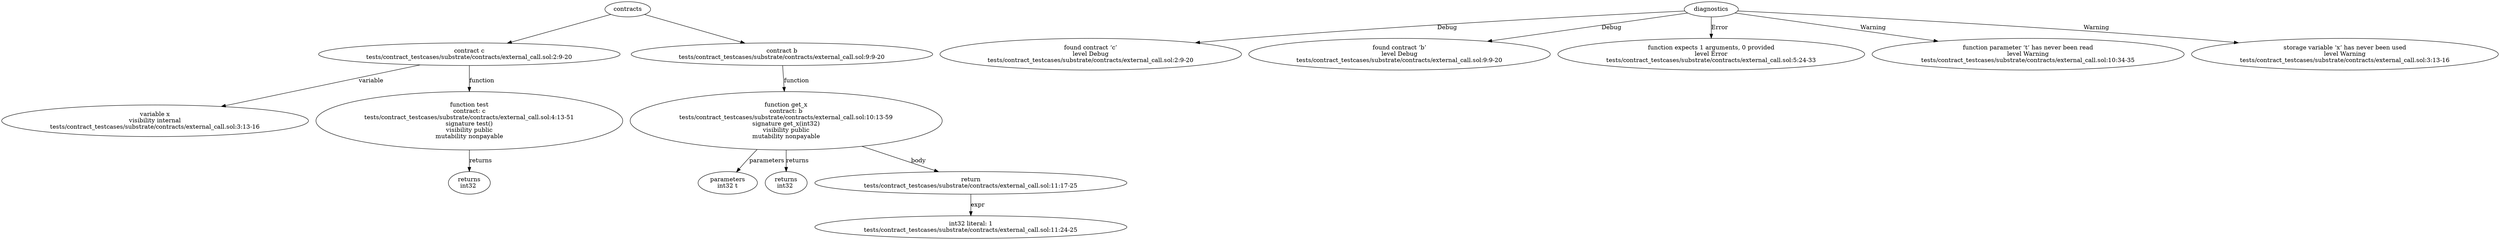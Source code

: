strict digraph "tests/contract_testcases/substrate/contracts/external_call.sol" {
	contract [label="contract c\ntests/contract_testcases/substrate/contracts/external_call.sol:2:9-20"]
	var [label="variable x\nvisibility internal\ntests/contract_testcases/substrate/contracts/external_call.sol:3:13-16"]
	test [label="function test\ncontract: c\ntests/contract_testcases/substrate/contracts/external_call.sol:4:13-51\nsignature test()\nvisibility public\nmutability nonpayable"]
	returns [label="returns\nint32 "]
	contract_5 [label="contract b\ntests/contract_testcases/substrate/contracts/external_call.sol:9:9-20"]
	get_x [label="function get_x\ncontract: b\ntests/contract_testcases/substrate/contracts/external_call.sol:10:13-59\nsignature get_x(int32)\nvisibility public\nmutability nonpayable"]
	parameters [label="parameters\nint32 t"]
	returns_8 [label="returns\nint32 "]
	return [label="return\ntests/contract_testcases/substrate/contracts/external_call.sol:11:17-25"]
	number_literal [label="int32 literal: 1\ntests/contract_testcases/substrate/contracts/external_call.sol:11:24-25"]
	diagnostic [label="found contract ‘c’\nlevel Debug\ntests/contract_testcases/substrate/contracts/external_call.sol:2:9-20"]
	diagnostic_13 [label="found contract ‘b’\nlevel Debug\ntests/contract_testcases/substrate/contracts/external_call.sol:9:9-20"]
	diagnostic_14 [label="function expects 1 arguments, 0 provided\nlevel Error\ntests/contract_testcases/substrate/contracts/external_call.sol:5:24-33"]
	diagnostic_15 [label="function parameter ‘t‘ has never been read\nlevel Warning\ntests/contract_testcases/substrate/contracts/external_call.sol:10:34-35"]
	diagnostic_16 [label="storage variable ‘x‘ has never been used\nlevel Warning\ntests/contract_testcases/substrate/contracts/external_call.sol:3:13-16"]
	contracts -> contract
	contract -> var [label="variable"]
	contract -> test [label="function"]
	test -> returns [label="returns"]
	contracts -> contract_5
	contract_5 -> get_x [label="function"]
	get_x -> parameters [label="parameters"]
	get_x -> returns_8 [label="returns"]
	get_x -> return [label="body"]
	return -> number_literal [label="expr"]
	diagnostics -> diagnostic [label="Debug"]
	diagnostics -> diagnostic_13 [label="Debug"]
	diagnostics -> diagnostic_14 [label="Error"]
	diagnostics -> diagnostic_15 [label="Warning"]
	diagnostics -> diagnostic_16 [label="Warning"]
}
